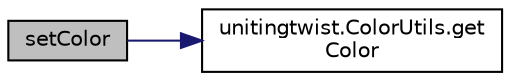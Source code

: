 digraph "setColor"
{
  edge [fontname="Helvetica",fontsize="10",labelfontname="Helvetica",labelfontsize="10"];
  node [fontname="Helvetica",fontsize="10",shape=record];
  rankdir="LR";
  Node42 [label="setColor",height=0.2,width=0.4,color="black", fillcolor="grey75", style="filled", fontcolor="black"];
  Node42 -> Node43 [color="midnightblue",fontsize="10",style="solid",fontname="Helvetica"];
  Node43 [label="unitingtwist.ColorUtils.get\lColor",height=0.2,width=0.4,color="black", fillcolor="white", style="filled",URL="$classunitingtwist_1_1_color_utils.html#aa3a7d7ee785a482b0ff389374266933a",tooltip="Get the nth color from the populated colors array. "];
}
